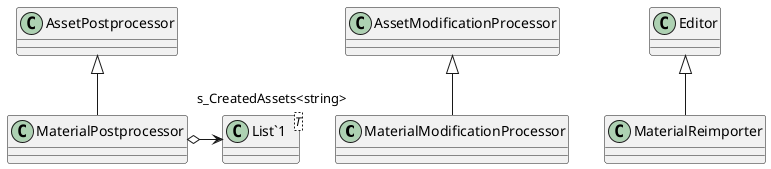 @startuml
class MaterialModificationProcessor {
}
class MaterialReimporter {
}
class MaterialPostprocessor {
}
class "List`1"<T> {
}
AssetModificationProcessor <|-- MaterialModificationProcessor
Editor <|-- MaterialReimporter
AssetPostprocessor <|-- MaterialPostprocessor
MaterialPostprocessor o-> "s_CreatedAssets<string>" "List`1"
@enduml
